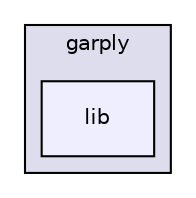 digraph "gulp-src/node_modules/gulp/node_modules/liftoff/node_modules/resolve/test/resolver/biz/node_modules/garply/lib" {
  compound=true
  node [ fontsize="10", fontname="Helvetica"];
  edge [ labelfontsize="10", labelfontname="Helvetica"];
  subgraph clusterdir_e98fbc1f83f94e977b3325a771c7e8ac {
    graph [ bgcolor="#ddddee", pencolor="black", label="garply" fontname="Helvetica", fontsize="10", URL="dir_e98fbc1f83f94e977b3325a771c7e8ac.html"]
  dir_9626229a65399c384cdf6037eb2f315d [shape=box, label="lib", style="filled", fillcolor="#eeeeff", pencolor="black", URL="dir_9626229a65399c384cdf6037eb2f315d.html"];
  }
}
